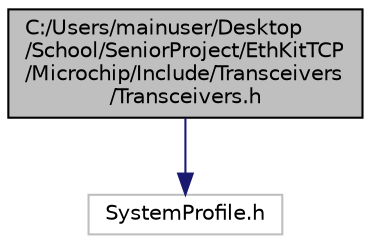 digraph "C:/Users/mainuser/Desktop/School/SeniorProject/EthKitTCP/Microchip/Include/Transceivers/Transceivers.h"
{
  edge [fontname="Helvetica",fontsize="10",labelfontname="Helvetica",labelfontsize="10"];
  node [fontname="Helvetica",fontsize="10",shape=record];
  Node1 [label="C:/Users/mainuser/Desktop\l/School/SeniorProject/EthKitTCP\l/Microchip/Include/Transceivers\l/Transceivers.h",height=0.2,width=0.4,color="black", fillcolor="grey75", style="filled", fontcolor="black"];
  Node1 -> Node2 [color="midnightblue",fontsize="10",style="solid",fontname="Helvetica"];
  Node2 [label="SystemProfile.h",height=0.2,width=0.4,color="grey75", fillcolor="white", style="filled"];
}
